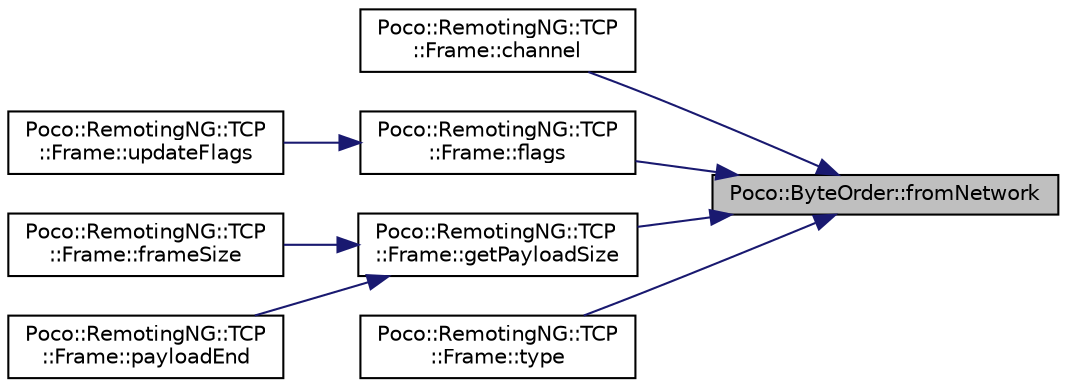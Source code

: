 digraph "Poco::ByteOrder::fromNetwork"
{
 // LATEX_PDF_SIZE
  edge [fontname="Helvetica",fontsize="10",labelfontname="Helvetica",labelfontsize="10"];
  node [fontname="Helvetica",fontsize="10",shape=record];
  rankdir="RL";
  Node1 [label="Poco::ByteOrder::fromNetwork",height=0.2,width=0.4,color="black", fillcolor="grey75", style="filled", fontcolor="black",tooltip=" "];
  Node1 -> Node2 [dir="back",color="midnightblue",fontsize="10",style="solid"];
  Node2 [label="Poco::RemotingNG::TCP\l::Frame::channel",height=0.2,width=0.4,color="black", fillcolor="white", style="filled",URL="$classPoco_1_1RemotingNG_1_1TCP_1_1Frame.html#ac69240db176541a3da5d887d0e683c6e",tooltip="Returns the frame type."];
  Node1 -> Node3 [dir="back",color="midnightblue",fontsize="10",style="solid"];
  Node3 [label="Poco::RemotingNG::TCP\l::Frame::flags",height=0.2,width=0.4,color="black", fillcolor="white", style="filled",URL="$classPoco_1_1RemotingNG_1_1TCP_1_1Frame.html#ab3a13d1a847c8419f83bc370a02526fd",tooltip="Returns the channel."];
  Node3 -> Node4 [dir="back",color="midnightblue",fontsize="10",style="solid"];
  Node4 [label="Poco::RemotingNG::TCP\l::Frame::updateFlags",height=0.2,width=0.4,color="black", fillcolor="white", style="filled",URL="$classPoco_1_1RemotingNG_1_1TCP_1_1Frame.html#a4e0f6a06d7540d7a3f7cdf9271b6afea",tooltip="Returns the flags."];
  Node1 -> Node5 [dir="back",color="midnightblue",fontsize="10",style="solid"];
  Node5 [label="Poco::RemotingNG::TCP\l::Frame::getPayloadSize",height=0.2,width=0.4,color="black", fillcolor="white", style="filled",URL="$classPoco_1_1RemotingNG_1_1TCP_1_1Frame.html#ae32c08f5f2296cbb6b05ac23de0d0c50",tooltip="Updates the flags."];
  Node5 -> Node6 [dir="back",color="midnightblue",fontsize="10",style="solid"];
  Node6 [label="Poco::RemotingNG::TCP\l::Frame::frameSize",height=0.2,width=0.4,color="black", fillcolor="white", style="filled",URL="$classPoco_1_1RemotingNG_1_1TCP_1_1Frame.html#a0e1154f633abb0e3bd817628faaed20f",tooltip=" "];
  Node5 -> Node7 [dir="back",color="midnightblue",fontsize="10",style="solid"];
  Node7 [label="Poco::RemotingNG::TCP\l::Frame::payloadEnd",height=0.2,width=0.4,color="black", fillcolor="white", style="filled",URL="$classPoco_1_1RemotingNG_1_1TCP_1_1Frame.html#aec5c20a6af8e83b899ea94511f36ab1d",tooltip="Returns a pointer to the begin of the payload in the buffer."];
  Node1 -> Node8 [dir="back",color="midnightblue",fontsize="10",style="solid"];
  Node8 [label="Poco::RemotingNG::TCP\l::Frame::type",height=0.2,width=0.4,color="black", fillcolor="white", style="filled",URL="$classPoco_1_1RemotingNG_1_1TCP_1_1Frame.html#ac6b0fa98d1e47da9915078f1018a2609",tooltip="Destroys the frame."];
}
